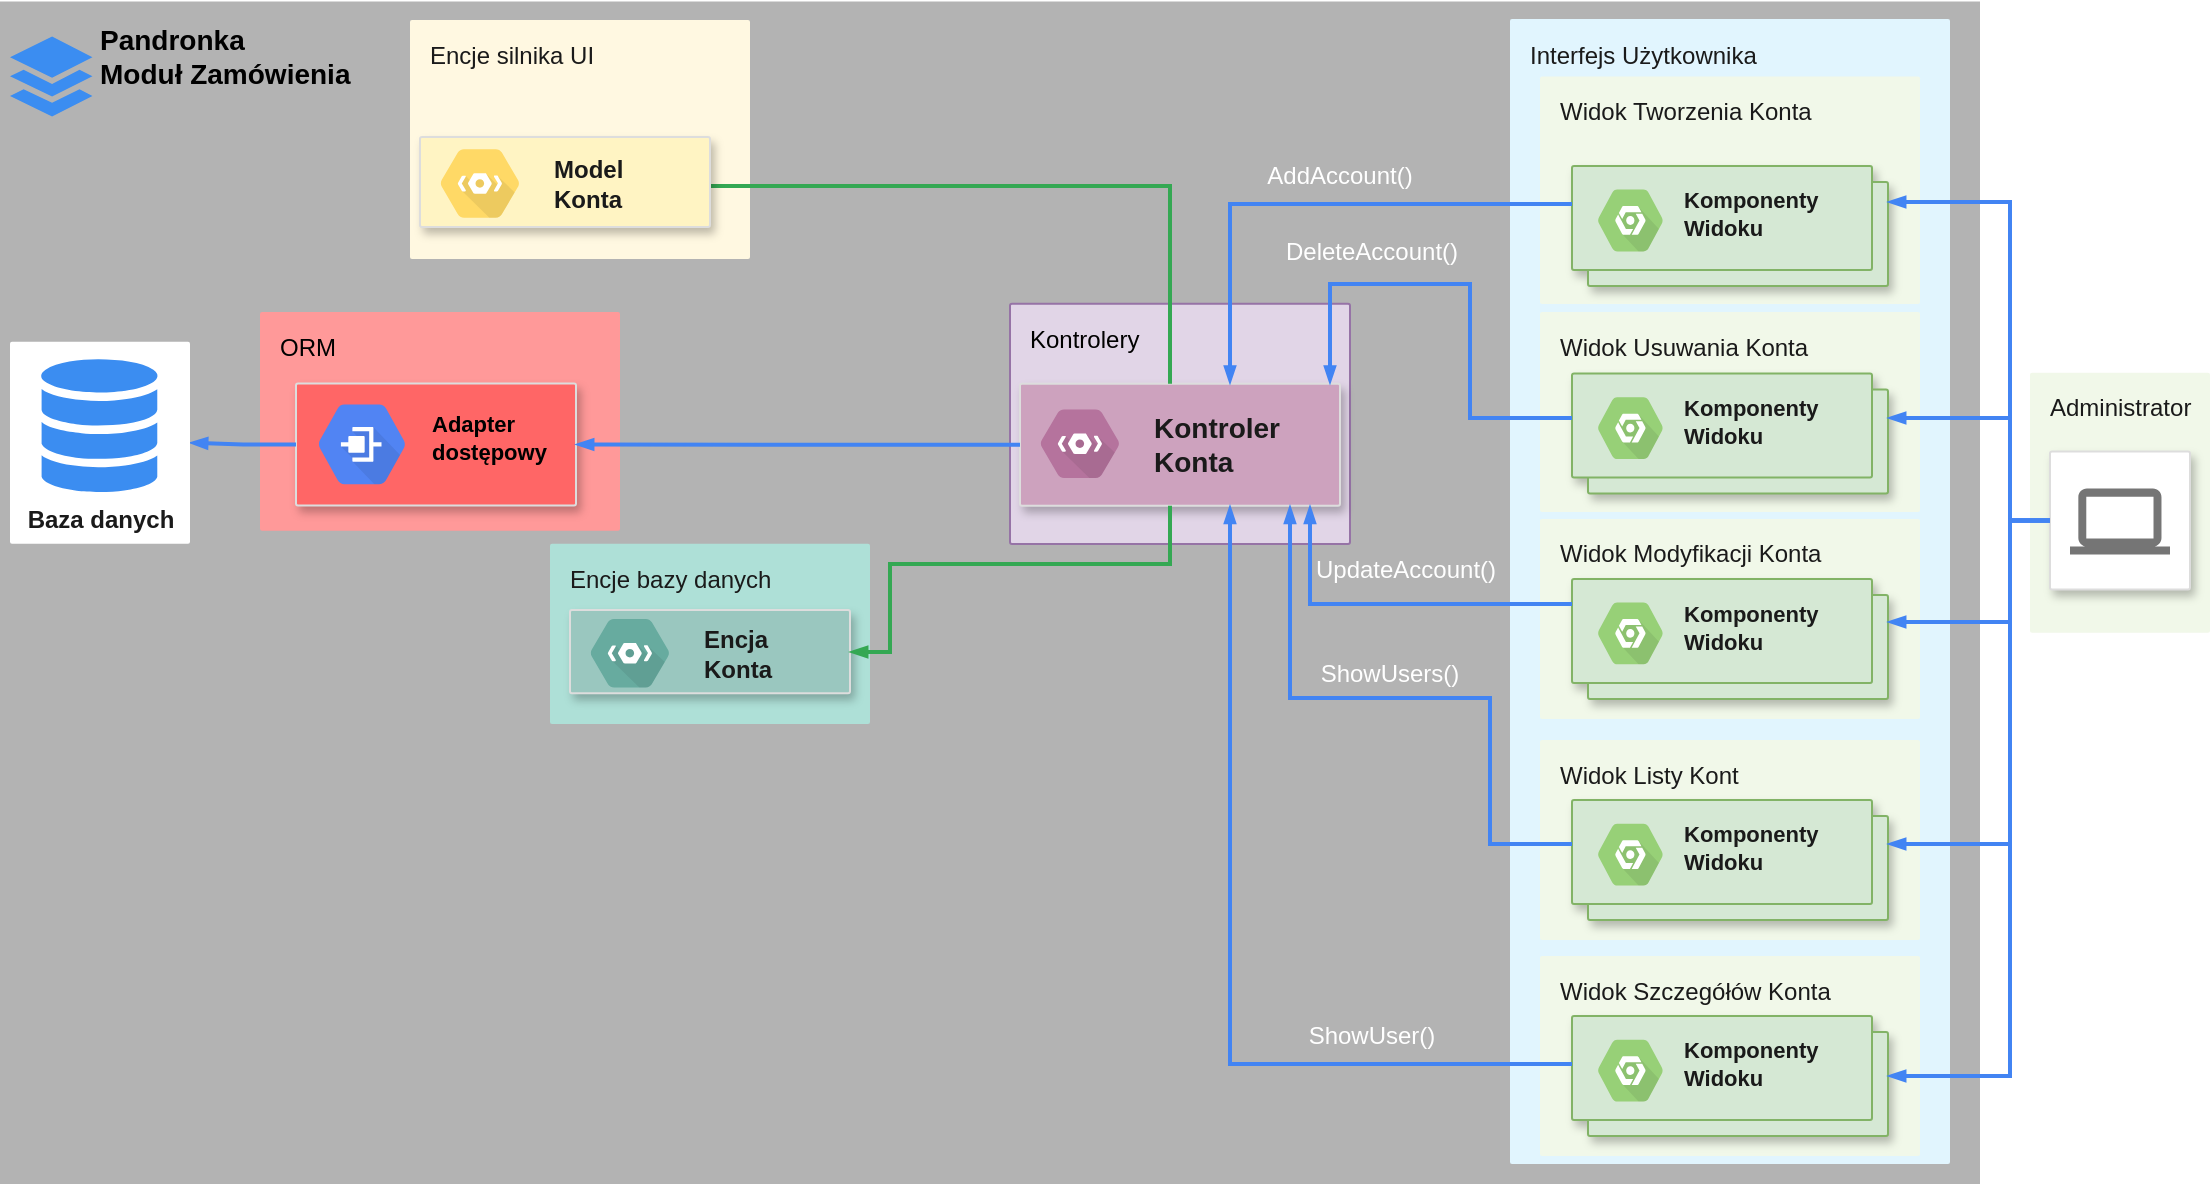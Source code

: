 <mxfile version="14.0.1" type="device"><diagram id="f106602c-feb2-e66a-4537-3a34d633f6aa" name="Page-1"><mxGraphModel dx="2842" dy="909" grid="1" gridSize="10" guides="1" tooltips="1" connect="1" arrows="1" fold="1" page="1" pageScale="1" pageWidth="1169" pageHeight="827" background="#ffffff" math="0" shadow="0"><root><mxCell id="0"/><mxCell id="1" parent="0"/><mxCell id="_t7XaWB5NSDD-A116ibx-756" value="&lt;div&gt;Pandronka&lt;/div&gt;&lt;div&gt;Moduł Zamówienia&lt;br&gt;&lt;/div&gt;" style="strokeColor=none;shadow=0;gradientColor=none;fontSize=14;align=left;spacing=10;9E9E9E;verticalAlign=top;spacingTop=-4;fontStyle=1;spacingLeft=40;html=1;fillColor=#B3B3B3;" vertex="1" parent="1"><mxGeometry x="-55" y="698.75" width="990" height="591.25" as="geometry"/></mxCell><mxCell id="_t7XaWB5NSDD-A116ibx-762" value="Interfejs Użytkownika" style="points=[[0,0,0],[0.25,0,0],[0.5,0,0],[0.75,0,0],[1,0,0],[1,0.25,0],[1,0.5,0],[1,0.75,0],[1,1,0],[0.75,1,0],[0.5,1,0],[0.25,1,0],[0,1,0],[0,0.75,0],[0,0.5,0],[0,0.25,0]];rounded=1;absoluteArcSize=1;arcSize=2;html=1;strokeColor=none;gradientColor=none;shadow=0;dashed=0;fontSize=12;align=left;verticalAlign=top;spacing=10;spacingTop=-4;fillColor=#E1F5FE;fontColor=#1A1A1A;" vertex="1" parent="1"><mxGeometry x="700" y="707.5" width="220" height="572.5" as="geometry"/></mxCell><mxCell id="_t7XaWB5NSDD-A116ibx-763" value="&lt;div&gt;Widok Tworzenia Konta&lt;br&gt;&lt;/div&gt;" style="points=[[0,0,0],[0.25,0,0],[0.5,0,0],[0.75,0,0],[1,0,0],[1,0.25,0],[1,0.5,0],[1,0.75,0],[1,1,0],[0.75,1,0],[0.5,1,0],[0.25,1,0],[0,1,0],[0,0.75,0],[0,0.5,0],[0,0.25,0]];rounded=1;absoluteArcSize=1;arcSize=2;html=1;strokeColor=none;gradientColor=none;shadow=0;dashed=0;fontSize=12;align=left;verticalAlign=top;spacing=10;spacingTop=-4;fillColor=#F1F8E9;fontColor=#1A1A1A;" vertex="1" parent="1"><mxGeometry x="715" y="736.19" width="190" height="113.81" as="geometry"/></mxCell><mxCell id="_t7XaWB5NSDD-A116ibx-766" value="" style="html=1;aspect=fixed;strokeColor=none;shadow=0;align=center;verticalAlign=top;fillColor=#3B8DF1;shape=mxgraph.gcp2.files" vertex="1" parent="1"><mxGeometry x="-50" y="716.19" width="41.23" height="40" as="geometry"/></mxCell><mxCell id="_t7XaWB5NSDD-A116ibx-767" value="" style="shape=mxgraph.gcp2.doubleRect;strokeColor=#82b366;fillColor=#d5e8d4;shadow=1;strokeWidth=1;fontSize=10;align=center;html=1;" vertex="1" parent="1"><mxGeometry x="731" y="781" width="158" height="60" as="geometry"/></mxCell><mxCell id="_t7XaWB5NSDD-A116ibx-776" value="Kontrolery" style="points=[[0,0,0],[0.25,0,0],[0.5,0,0],[0.75,0,0],[1,0,0],[1,0.25,0],[1,0.5,0],[1,0.75,0],[1,1,0],[0.75,1,0],[0.5,1,0],[0.25,1,0],[0,1,0],[0,0.75,0],[0,0.5,0],[0,0.25,0]];rounded=1;absoluteArcSize=1;arcSize=2;html=1;strokeColor=#9673a6;shadow=0;dashed=0;fontSize=12;align=left;verticalAlign=top;spacing=10;spacingTop=-4;fillColor=#e1d5e7;" vertex="1" parent="1"><mxGeometry x="450" y="849.87" width="170" height="120.13" as="geometry"/></mxCell><mxCell id="_t7XaWB5NSDD-A116ibx-777" value="" style="strokeColor=#dddddd;shadow=1;strokeWidth=1;rounded=1;absoluteArcSize=1;arcSize=2;fontSize=10;fontColor=#9E9E9E;align=center;html=1;fillColor=#CDA2BE;" vertex="1" parent="1"><mxGeometry x="455" y="889.87" width="160" height="61" as="geometry"/></mxCell><mxCell id="_t7XaWB5NSDD-A116ibx-778" value="&lt;div&gt;&lt;font style=&quot;font-size: 14px&quot; color=&quot;#1A1A1A&quot;&gt;Kontroler &lt;br&gt;&lt;/font&gt;&lt;/div&gt;&lt;div&gt;&lt;font style=&quot;font-size: 14px&quot; color=&quot;#1A1A1A&quot;&gt;Konta&lt;/font&gt;&lt;/div&gt;" style="dashed=0;connectable=0;html=1;strokeColor=none;shape=mxgraph.gcp2.hexIcon;prIcon=cloud_tools_for_powershell;part=1;labelPosition=right;verticalLabelPosition=middle;align=left;verticalAlign=middle;spacingLeft=5;fontColor=#999999;fontSize=12;fillColor=#B5739D;fontStyle=1" vertex="1" parent="1"><mxGeometry x="455" y="894.62" width="60" height="50.5" as="geometry"/></mxCell><mxCell id="_t7XaWB5NSDD-A116ibx-781" value="" style="edgeStyle=orthogonalEdgeStyle;fontSize=12;html=1;endArrow=blockThin;endFill=1;rounded=0;strokeWidth=2;endSize=4;startSize=4;dashed=0;strokeColor=#4284F3;" edge="1" parent="1" source="_t7XaWB5NSDD-A116ibx-767" target="_t7XaWB5NSDD-A116ibx-777"><mxGeometry width="100" relative="1" as="geometry"><mxPoint x="570" y="660" as="sourcePoint"/><mxPoint x="670" y="660" as="targetPoint"/><Array as="points"><mxPoint x="560" y="800"/></Array></mxGeometry></mxCell><mxCell id="_t7XaWB5NSDD-A116ibx-784" value="&lt;div&gt;&lt;font color=&quot;#1A1A1A&quot;&gt;Komponenty&lt;/font&gt;&lt;/div&gt;&lt;div&gt;&lt;font color=&quot;#1A1A1A&quot;&gt;Widoku&lt;br&gt;&lt;/font&gt;&lt;/div&gt;" style="html=1;strokeColor=none;verticalAlign=middle;labelPosition=right;verticalLabelPosition=middle;align=left;spacingTop=-6;fontSize=11;fontStyle=1;fontColor=#999999;shape=mxgraph.gcp2.hexIcon;prIcon=placeholder;fillColor=#97D077;" vertex="1" parent="1"><mxGeometry x="735.5" y="785.5" width="49.5" height="45.5" as="geometry"/></mxCell><mxCell id="_t7XaWB5NSDD-A116ibx-788" value="Encje silnika UI" style="points=[[0,0,0],[0.25,0,0],[0.5,0,0],[0.75,0,0],[1,0,0],[1,0.25,0],[1,0.5,0],[1,0.75,0],[1,1,0],[0.75,1,0],[0.5,1,0],[0.25,1,0],[0,1,0],[0,0.75,0],[0,0.5,0],[0,0.25,0]];rounded=1;absoluteArcSize=1;arcSize=2;html=1;strokeColor=none;gradientColor=none;shadow=0;dashed=0;fontSize=12;align=left;verticalAlign=top;spacing=10;spacingTop=-4;fillColor=#FFF8E1;fontColor=#1A1A1A;" vertex="1" parent="1"><mxGeometry x="150" y="708" width="170" height="119.5" as="geometry"/></mxCell><mxCell id="_t7XaWB5NSDD-A116ibx-789" value="Encje bazy danych" style="points=[[0,0,0],[0.25,0,0],[0.5,0,0],[0.75,0,0],[1,0,0],[1,0.25,0],[1,0.5,0],[1,0.75,0],[1,1,0],[0.75,1,0],[0.5,1,0],[0.25,1,0],[0,1,0],[0,0.75,0],[0,0.5,0],[0,0.25,0]];rounded=1;absoluteArcSize=1;arcSize=2;html=1;strokeColor=none;gradientColor=none;shadow=0;dashed=0;fontSize=12;align=left;verticalAlign=top;spacing=10;spacingTop=-4;fontColor=#1A1A1A;fillColor=#AEE0D7;" vertex="1" parent="1"><mxGeometry x="220" y="969.87" width="160" height="90.13" as="geometry"/></mxCell><mxCell id="_t7XaWB5NSDD-A116ibx-798" value="ORM" style="points=[[0,0,0],[0.25,0,0],[0.5,0,0],[0.75,0,0],[1,0,0],[1,0.25,0],[1,0.5,0],[1,0.75,0],[1,1,0],[0.75,1,0],[0.5,1,0],[0.25,1,0],[0,1,0],[0,0.75,0],[0,0.5,0],[0,0.25,0]];rounded=1;absoluteArcSize=1;arcSize=2;html=1;strokeColor=none;gradientColor=none;shadow=0;dashed=0;fontSize=12;align=left;verticalAlign=top;spacing=10;spacingTop=-4;fillColor=#FF9999;" vertex="1" parent="1"><mxGeometry x="75" y="854" width="180" height="109.37" as="geometry"/></mxCell><mxCell id="_t7XaWB5NSDD-A116ibx-799" value="" style="strokeColor=#dddddd;shadow=1;strokeWidth=1;rounded=1;absoluteArcSize=1;arcSize=2;fontSize=10;fontColor=#9E9E9E;align=center;html=1;fillColor=#FF6666;" vertex="1" parent="1"><mxGeometry x="93" y="889.69" width="140" height="61" as="geometry"/></mxCell><mxCell id="_t7XaWB5NSDD-A116ibx-800" value="&lt;div&gt;Adapter &lt;br&gt;&lt;/div&gt;&lt;div&gt;dostępowy&lt;/div&gt;" style="html=1;fillColor=#5184F3;strokeColor=none;verticalAlign=middle;labelPosition=right;verticalLabelPosition=middle;align=left;spacingTop=-6;fontSize=11;fontStyle=1;shape=mxgraph.gcp2.hexIcon;prIcon=dedicated_interconnect" vertex="1" parent="1"><mxGeometry x="93" y="890.94" width="66" height="58.5" as="geometry"/></mxCell><mxCell id="_t7XaWB5NSDD-A116ibx-801" value="" style="edgeStyle=orthogonalEdgeStyle;fontSize=12;html=1;endArrow=blockThin;endFill=1;rounded=0;strokeWidth=2;endSize=4;startSize=4;dashed=0;strokeColor=#4284F3;" edge="1" parent="1" source="_t7XaWB5NSDD-A116ibx-777" target="_t7XaWB5NSDD-A116ibx-799"><mxGeometry width="100" relative="1" as="geometry"><mxPoint x="-60" y="1120" as="sourcePoint"/><mxPoint x="40" y="1120" as="targetPoint"/></mxGeometry></mxCell><mxCell id="_t7XaWB5NSDD-A116ibx-803" value="" style="edgeStyle=orthogonalEdgeStyle;fontSize=12;html=1;endArrow=blockThin;endFill=1;rounded=0;strokeWidth=2;endSize=4;startSize=4;strokeColor=#34A853;dashed=0;" edge="1" parent="1" source="_t7XaWB5NSDD-A116ibx-777"><mxGeometry width="100" relative="1" as="geometry"><mxPoint x="200" y="860" as="sourcePoint"/><mxPoint x="290" y="791" as="targetPoint"/><Array as="points"><mxPoint x="530" y="791"/></Array></mxGeometry></mxCell><mxCell id="_t7XaWB5NSDD-A116ibx-807" value="" style="edgeStyle=orthogonalEdgeStyle;fontSize=12;html=1;endArrow=blockThin;endFill=1;rounded=0;strokeWidth=2;endSize=4;startSize=4;dashed=0;strokeColor=#4284F3;" edge="1" parent="1" source="_t7XaWB5NSDD-A116ibx-799" target="_t7XaWB5NSDD-A116ibx-808"><mxGeometry width="100" relative="1" as="geometry"><mxPoint x="-160" y="1090" as="sourcePoint"/><mxPoint x="70" y="640" as="targetPoint"/></mxGeometry></mxCell><mxCell id="_t7XaWB5NSDD-A116ibx-808" value="" style="points=[[0,0,0],[0.25,0,0],[0.5,0,0],[0.75,0,0],[1,0,0],[1,0.25,0],[1,0.5,0],[1,0.75,0],[1,1,0],[0.75,1,0],[0.5,1,0],[0.25,1,0],[0,1,0],[0,0.75,0],[0,0.5,0],[0,0.25,0]];rounded=1;absoluteArcSize=1;arcSize=2;html=1;strokeColor=none;gradientColor=none;shadow=0;dashed=0;fontSize=12;fontColor=#9E9E9E;align=left;verticalAlign=top;spacing=10;spacingTop=-4;" vertex="1" parent="1"><mxGeometry x="-50.0" y="868.87" width="90" height="101" as="geometry"/></mxCell><mxCell id="_t7XaWB5NSDD-A116ibx-809" value="&lt;b&gt;Baza danych&lt;/b&gt;" style="html=1;aspect=fixed;strokeColor=none;shadow=0;align=center;verticalAlign=top;fillColor=#3B8DF1;shape=mxgraph.gcp2.cloud_monitoring;fontColor=#1A1A1A;labelPosition=center;verticalLabelPosition=bottom;" vertex="1" parent="1"><mxGeometry x="-35.0" y="877.62" width="60" height="66.67" as="geometry"/></mxCell><mxCell id="_t7XaWB5NSDD-A116ibx-815" value="AddAccount()" style="text;html=1;align=center;verticalAlign=middle;whiteSpace=wrap;rounded=0;fontColor=#FFFFFF;" vertex="1" parent="1"><mxGeometry x="595" y="775.5" width="40" height="20" as="geometry"/></mxCell><mxCell id="_t7XaWB5NSDD-A116ibx-825" value="Administrator" style="rounded=1;absoluteArcSize=1;arcSize=2;html=1;strokeColor=none;gradientColor=none;shadow=0;dashed=0;strokeColor=none;fontSize=12;align=left;verticalAlign=top;spacing=10;spacingTop=-4;fillColor=#F1F8E9;fontColor=#1A1A1A;" vertex="1" parent="1"><mxGeometry x="960" y="884.37" width="90" height="130" as="geometry"/></mxCell><mxCell id="_t7XaWB5NSDD-A116ibx-826" value="" style="strokeColor=#dddddd;fillColor=#ffffff;shadow=1;strokeWidth=1;rounded=1;absoluteArcSize=1;arcSize=2;labelPosition=center;verticalLabelPosition=middle;align=center;verticalAlign=bottom;spacingLeft=0;fontColor=#999999;fontSize=12;whiteSpace=wrap;spacingBottom=2;html=1;" vertex="1" parent="1"><mxGeometry x="970" y="923.81" width="70" height="69" as="geometry"/></mxCell><mxCell id="_t7XaWB5NSDD-A116ibx-827" value="" style="dashed=0;connectable=0;html=1;fillColor=#757575;strokeColor=none;shape=mxgraph.gcp2.laptop;part=1;" vertex="1" parent="_t7XaWB5NSDD-A116ibx-826"><mxGeometry x="0.5" width="50" height="33" relative="1" as="geometry"><mxPoint x="-25" y="18.5" as="offset"/></mxGeometry></mxCell><mxCell id="_t7XaWB5NSDD-A116ibx-828" value="" style="edgeStyle=orthogonalEdgeStyle;fontSize=12;html=1;endArrow=blockThin;endFill=1;rounded=0;strokeWidth=2;endSize=4;startSize=4;dashed=0;strokeColor=#4284F3;" edge="1" parent="1" source="_t7XaWB5NSDD-A116ibx-826" target="_t7XaWB5NSDD-A116ibx-767"><mxGeometry width="100" relative="1" as="geometry"><mxPoint x="1306" y="690" as="sourcePoint"/><mxPoint x="1150.0" y="779.87" as="targetPoint"/><Array as="points"><mxPoint x="950" y="958"/><mxPoint x="950" y="799"/></Array></mxGeometry></mxCell><mxCell id="_t7XaWB5NSDD-A116ibx-830" value="" style="strokeColor=#dddddd;shadow=1;strokeWidth=1;rounded=1;absoluteArcSize=1;arcSize=2;fontSize=10;fontColor=#9E9E9E;align=center;html=1;fillColor=#FFF4C3;" vertex="1" parent="1"><mxGeometry x="155" y="766.5" width="145" height="45" as="geometry"/></mxCell><mxCell id="_t7XaWB5NSDD-A116ibx-831" value="&lt;div&gt;Model&lt;/div&gt;&lt;div&gt;Konta&lt;br&gt;&lt;/div&gt;" style="dashed=0;connectable=0;html=1;strokeColor=none;shape=mxgraph.gcp2.hexIcon;prIcon=cloud_tools_for_powershell;part=1;labelPosition=right;verticalLabelPosition=middle;align=left;verticalAlign=middle;spacingLeft=5;fontSize=12;fontStyle=1;fillColor=#FFD966;fontColor=#1A1A1A;" vertex="1" parent="1"><mxGeometry x="155" y="764.5" width="60" height="50.5" as="geometry"/></mxCell><mxCell id="_t7XaWB5NSDD-A116ibx-832" value="" style="strokeColor=#dddddd;shadow=1;strokeWidth=1;rounded=1;absoluteArcSize=1;arcSize=2;fontSize=10;fontColor=#9E9E9E;align=center;html=1;fillColor=#9AC7BF;" vertex="1" parent="1"><mxGeometry x="230" y="1003.06" width="140" height="41.56" as="geometry"/></mxCell><mxCell id="_t7XaWB5NSDD-A116ibx-833" value="&lt;div&gt;Encja &lt;br&gt;&lt;/div&gt;&lt;div&gt;Konta&lt;/div&gt;" style="dashed=0;connectable=0;html=1;strokeColor=none;shape=mxgraph.gcp2.hexIcon;prIcon=cloud_tools_for_powershell;part=1;labelPosition=right;verticalLabelPosition=middle;align=left;verticalAlign=middle;spacingLeft=5;fontSize=12;fontStyle=1;fillColor=#67AB9F;fontColor=#1A1A1A;" vertex="1" parent="1"><mxGeometry x="230" y="999.37" width="60" height="50.5" as="geometry"/></mxCell><mxCell id="_t7XaWB5NSDD-A116ibx-861" value="&lt;div&gt;Widok Usuwania Konta&lt;br&gt;&lt;/div&gt;" style="points=[[0,0,0],[0.25,0,0],[0.5,0,0],[0.75,0,0],[1,0,0],[1,0.25,0],[1,0.5,0],[1,0.75,0],[1,1,0],[0.75,1,0],[0.5,1,0],[0.25,1,0],[0,1,0],[0,0.75,0],[0,0.5,0],[0,0.25,0]];rounded=1;absoluteArcSize=1;arcSize=2;html=1;strokeColor=none;gradientColor=none;shadow=0;dashed=0;fontSize=12;align=left;verticalAlign=top;spacing=10;spacingTop=-4;fillColor=#F1F8E9;fontColor=#1A1A1A;" vertex="1" parent="1"><mxGeometry x="715" y="854" width="190" height="100" as="geometry"/></mxCell><mxCell id="_t7XaWB5NSDD-A116ibx-862" value="" style="shape=mxgraph.gcp2.doubleRect;strokeColor=#82b366;fillColor=#d5e8d4;shadow=1;strokeWidth=1;fontSize=10;align=center;html=1;" vertex="1" parent="1"><mxGeometry x="731" y="884.79" width="158" height="60" as="geometry"/></mxCell><mxCell id="_t7XaWB5NSDD-A116ibx-863" value="&lt;div&gt;&lt;font color=&quot;#1A1A1A&quot;&gt;Komponenty&lt;/font&gt;&lt;/div&gt;&lt;div&gt;&lt;font color=&quot;#1A1A1A&quot;&gt;Widoku&lt;br&gt;&lt;/font&gt;&lt;/div&gt;" style="html=1;strokeColor=none;verticalAlign=middle;labelPosition=right;verticalLabelPosition=middle;align=left;spacingTop=-6;fontSize=11;fontStyle=1;fontColor=#999999;shape=mxgraph.gcp2.hexIcon;prIcon=placeholder;fillColor=#97D077;" vertex="1" parent="1"><mxGeometry x="735.5" y="889.29" width="49.5" height="45.5" as="geometry"/></mxCell><mxCell id="_t7XaWB5NSDD-A116ibx-864" value="" style="edgeStyle=orthogonalEdgeStyle;fontSize=12;html=1;endArrow=blockThin;endFill=1;rounded=0;strokeWidth=2;endSize=4;startSize=4;dashed=0;strokeColor=#4284F3;" edge="1" parent="1" source="_t7XaWB5NSDD-A116ibx-862" target="_t7XaWB5NSDD-A116ibx-777"><mxGeometry width="100" relative="1" as="geometry"><mxPoint x="711" y="800.034" as="sourcePoint"/><mxPoint x="560" y="889.87" as="targetPoint"/><Array as="points"><mxPoint x="680" y="907"/><mxPoint x="680" y="840"/><mxPoint x="610" y="840"/></Array></mxGeometry></mxCell><mxCell id="_t7XaWB5NSDD-A116ibx-865" value="DeleteAccount()" style="text;html=1;align=center;verticalAlign=middle;whiteSpace=wrap;rounded=0;fontColor=#FFFFFF;" vertex="1" parent="1"><mxGeometry x="611" y="814" width="40" height="20" as="geometry"/></mxCell><mxCell id="_t7XaWB5NSDD-A116ibx-867" value="" style="edgeStyle=orthogonalEdgeStyle;fontSize=12;html=1;endArrow=blockThin;endFill=1;rounded=0;strokeWidth=2;endSize=4;startSize=4;dashed=0;strokeColor=#4284F3;" edge="1" parent="1" source="_t7XaWB5NSDD-A116ibx-826" target="_t7XaWB5NSDD-A116ibx-862"><mxGeometry width="100" relative="1" as="geometry"><mxPoint x="1071" y="827.996" as="sourcePoint"/><mxPoint x="980" y="719.72" as="targetPoint"/><Array as="points"><mxPoint x="950" y="958"/><mxPoint x="950" y="907"/></Array></mxGeometry></mxCell><mxCell id="_t7XaWB5NSDD-A116ibx-868" value="Widok Modyfikacji Konta" style="points=[[0,0,0],[0.25,0,0],[0.5,0,0],[0.75,0,0],[1,0,0],[1,0.25,0],[1,0.5,0],[1,0.75,0],[1,1,0],[0.75,1,0],[0.5,1,0],[0.25,1,0],[0,1,0],[0,0.75,0],[0,0.5,0],[0,0.25,0]];rounded=1;absoluteArcSize=1;arcSize=2;html=1;strokeColor=none;gradientColor=none;shadow=0;dashed=0;fontSize=12;align=left;verticalAlign=top;spacing=10;spacingTop=-4;fillColor=#F1F8E9;fontColor=#1A1A1A;" vertex="1" parent="1"><mxGeometry x="715" y="957.44" width="190" height="100" as="geometry"/></mxCell><mxCell id="_t7XaWB5NSDD-A116ibx-869" value="" style="shape=mxgraph.gcp2.doubleRect;strokeColor=#82b366;fillColor=#d5e8d4;shadow=1;strokeWidth=1;fontSize=10;align=center;html=1;" vertex="1" parent="1"><mxGeometry x="731" y="987.44" width="158" height="60" as="geometry"/></mxCell><mxCell id="_t7XaWB5NSDD-A116ibx-870" value="&lt;div&gt;&lt;font color=&quot;#1A1A1A&quot;&gt;Komponenty&lt;/font&gt;&lt;/div&gt;&lt;div&gt;&lt;font color=&quot;#1A1A1A&quot;&gt;Widoku&lt;br&gt;&lt;/font&gt;&lt;/div&gt;" style="html=1;strokeColor=none;verticalAlign=middle;labelPosition=right;verticalLabelPosition=middle;align=left;spacingTop=-6;fontSize=11;fontStyle=1;fontColor=#999999;shape=mxgraph.gcp2.hexIcon;prIcon=placeholder;fillColor=#97D077;" vertex="1" parent="1"><mxGeometry x="735.5" y="991.94" width="49.5" height="45.5" as="geometry"/></mxCell><mxCell id="_t7XaWB5NSDD-A116ibx-871" value="Widok Listy Kont" style="points=[[0,0,0],[0.25,0,0],[0.5,0,0],[0.75,0,0],[1,0,0],[1,0.25,0],[1,0.5,0],[1,0.75,0],[1,1,0],[0.75,1,0],[0.5,1,0],[0.25,1,0],[0,1,0],[0,0.75,0],[0,0.5,0],[0,0.25,0]];rounded=1;absoluteArcSize=1;arcSize=2;html=1;strokeColor=none;gradientColor=none;shadow=0;dashed=0;fontSize=12;align=left;verticalAlign=top;spacing=10;spacingTop=-4;fillColor=#F1F8E9;fontColor=#1A1A1A;" vertex="1" parent="1"><mxGeometry x="715" y="1068.04" width="190" height="100" as="geometry"/></mxCell><mxCell id="_t7XaWB5NSDD-A116ibx-872" value="" style="shape=mxgraph.gcp2.doubleRect;strokeColor=#82b366;fillColor=#d5e8d4;shadow=1;strokeWidth=1;fontSize=10;align=center;html=1;" vertex="1" parent="1"><mxGeometry x="731" y="1098.04" width="158" height="60" as="geometry"/></mxCell><mxCell id="_t7XaWB5NSDD-A116ibx-873" value="&lt;div&gt;&lt;font color=&quot;#1A1A1A&quot;&gt;Komponenty&lt;/font&gt;&lt;/div&gt;&lt;div&gt;&lt;font color=&quot;#1A1A1A&quot;&gt;Widoku&lt;br&gt;&lt;/font&gt;&lt;/div&gt;" style="html=1;strokeColor=none;verticalAlign=middle;labelPosition=right;verticalLabelPosition=middle;align=left;spacingTop=-6;fontSize=11;fontStyle=1;fontColor=#999999;shape=mxgraph.gcp2.hexIcon;prIcon=placeholder;fillColor=#97D077;" vertex="1" parent="1"><mxGeometry x="735.5" y="1102.54" width="49.5" height="45.5" as="geometry"/></mxCell><mxCell id="_t7XaWB5NSDD-A116ibx-891" value="" style="edgeStyle=orthogonalEdgeStyle;fontSize=12;html=1;endArrow=blockThin;endFill=1;rounded=0;strokeWidth=2;endSize=4;startSize=4;dashed=0;strokeColor=#4284F3;" edge="1" parent="1" source="_t7XaWB5NSDD-A116ibx-869" target="_t7XaWB5NSDD-A116ibx-777"><mxGeometry width="100" relative="1" as="geometry"><mxPoint x="616" y="1208.344" as="sourcePoint"/><mxPoint x="615" y="1009.417" as="targetPoint"/><Array as="points"><mxPoint x="600" y="1000"/></Array></mxGeometry></mxCell><mxCell id="_t7XaWB5NSDD-A116ibx-892" value="&lt;font color=&quot;#FFFFFF&quot;&gt;UpdateAccount()&lt;/font&gt;" style="text;html=1;align=center;verticalAlign=middle;whiteSpace=wrap;rounded=0;" vertex="1" parent="1"><mxGeometry x="628" y="972.81" width="40" height="20" as="geometry"/></mxCell><mxCell id="_t7XaWB5NSDD-A116ibx-893" value="" style="edgeStyle=orthogonalEdgeStyle;fontSize=12;html=1;endArrow=blockThin;endFill=1;rounded=0;strokeWidth=2;endSize=4;startSize=4;dashed=0;strokeColor=#4284F3;" edge="1" parent="1" source="_t7XaWB5NSDD-A116ibx-872" target="_t7XaWB5NSDD-A116ibx-777"><mxGeometry width="100" relative="1" as="geometry"><mxPoint x="616" y="1315.103" as="sourcePoint"/><mxPoint x="615" y="1047" as="targetPoint"/><Array as="points"><mxPoint x="690" y="1120"/><mxPoint x="690" y="1047"/><mxPoint x="590" y="1047"/></Array></mxGeometry></mxCell><mxCell id="_t7XaWB5NSDD-A116ibx-894" value="ShowUsers()" style="text;html=1;align=center;verticalAlign=middle;whiteSpace=wrap;rounded=0;fontColor=#FFFFFF;" vertex="1" parent="1"><mxGeometry x="620" y="1024.62" width="40" height="20" as="geometry"/></mxCell><mxCell id="_t7XaWB5NSDD-A116ibx-903" value="" style="edgeStyle=orthogonalEdgeStyle;fontSize=12;html=1;endArrow=blockThin;endFill=1;rounded=0;strokeWidth=2;endSize=4;startSize=4;dashed=0;strokeColor=#4284F3;" edge="1" parent="1" source="_t7XaWB5NSDD-A116ibx-826" target="_t7XaWB5NSDD-A116ibx-869"><mxGeometry width="100" relative="1" as="geometry"><mxPoint x="970" y="1057.897" as="sourcePoint"/><mxPoint x="889" y="907" as="targetPoint"/><Array as="points"><mxPoint x="950" y="958"/><mxPoint x="950" y="1009"/></Array></mxGeometry></mxCell><mxCell id="_t7XaWB5NSDD-A116ibx-904" value="" style="edgeStyle=orthogonalEdgeStyle;fontSize=12;html=1;endArrow=blockThin;endFill=1;rounded=0;strokeWidth=2;endSize=4;startSize=4;dashed=0;strokeColor=#4284F3;" edge="1" parent="1" source="_t7XaWB5NSDD-A116ibx-826" target="_t7XaWB5NSDD-A116ibx-872"><mxGeometry width="100" relative="1" as="geometry"><mxPoint x="1050" y="1214.447" as="sourcePoint"/><mxPoint x="969" y="1165.55" as="targetPoint"/><Array as="points"><mxPoint x="950" y="958"/><mxPoint x="950" y="1120"/></Array></mxGeometry></mxCell><mxCell id="_t7XaWB5NSDD-A116ibx-888" value="" style="edgeStyle=orthogonalEdgeStyle;fontSize=12;html=1;endArrow=blockThin;endFill=1;rounded=0;strokeWidth=2;endSize=4;startSize=4;strokeColor=#34A853;dashed=0;jumpStyle=arc;jumpSize=10;" edge="1" parent="1" source="_t7XaWB5NSDD-A116ibx-777" target="_t7XaWB5NSDD-A116ibx-832"><mxGeometry width="100" relative="1" as="geometry"><mxPoint x="530" y="889.87" as="sourcePoint"/><mxPoint x="440" y="791" as="targetPoint"/><Array as="points"><mxPoint x="530" y="980"/><mxPoint x="390" y="980"/><mxPoint x="390" y="1024"/></Array></mxGeometry></mxCell><mxCell id="_t7XaWB5NSDD-A116ibx-909" value="Widok Szczegółów Konta" style="points=[[0,0,0],[0.25,0,0],[0.5,0,0],[0.75,0,0],[1,0,0],[1,0.25,0],[1,0.5,0],[1,0.75,0],[1,1,0],[0.75,1,0],[0.5,1,0],[0.25,1,0],[0,1,0],[0,0.75,0],[0,0.5,0],[0,0.25,0]];rounded=1;absoluteArcSize=1;arcSize=2;html=1;strokeColor=none;gradientColor=none;shadow=0;dashed=0;fontSize=12;align=left;verticalAlign=top;spacing=10;spacingTop=-4;fillColor=#F1F8E9;fontColor=#1A1A1A;" vertex="1" parent="1"><mxGeometry x="715" y="1176.04" width="190" height="100" as="geometry"/></mxCell><mxCell id="_t7XaWB5NSDD-A116ibx-910" value="" style="shape=mxgraph.gcp2.doubleRect;strokeColor=#82b366;fillColor=#d5e8d4;shadow=1;strokeWidth=1;fontSize=10;align=center;html=1;" vertex="1" parent="1"><mxGeometry x="731" y="1206.04" width="158" height="60" as="geometry"/></mxCell><mxCell id="_t7XaWB5NSDD-A116ibx-911" value="&lt;div&gt;&lt;font color=&quot;#1A1A1A&quot;&gt;Komponenty&lt;/font&gt;&lt;/div&gt;&lt;div&gt;&lt;font color=&quot;#1A1A1A&quot;&gt;Widoku&lt;br&gt;&lt;/font&gt;&lt;/div&gt;" style="html=1;strokeColor=none;verticalAlign=middle;labelPosition=right;verticalLabelPosition=middle;align=left;spacingTop=-6;fontSize=11;fontStyle=1;fontColor=#999999;shape=mxgraph.gcp2.hexIcon;prIcon=placeholder;fillColor=#97D077;" vertex="1" parent="1"><mxGeometry x="735.5" y="1210.54" width="49.5" height="45.5" as="geometry"/></mxCell><mxCell id="_t7XaWB5NSDD-A116ibx-912" value="" style="edgeStyle=orthogonalEdgeStyle;fontSize=12;html=1;endArrow=blockThin;endFill=1;rounded=0;strokeWidth=2;endSize=4;startSize=4;dashed=0;strokeColor=#4284F3;" edge="1" parent="1" source="_t7XaWB5NSDD-A116ibx-910" target="_t7XaWB5NSDD-A116ibx-777"><mxGeometry width="100" relative="1" as="geometry"><mxPoint x="620" y="1189.164" as="sourcePoint"/><mxPoint x="489" y="1140.0" as="targetPoint"/><Array as="points"><mxPoint x="560" y="1230"/></Array></mxGeometry></mxCell><mxCell id="_t7XaWB5NSDD-A116ibx-913" value="ShowUser()" style="text;html=1;align=center;verticalAlign=middle;whiteSpace=wrap;rounded=0;fontColor=#FFFFFF;" vertex="1" parent="1"><mxGeometry x="611" y="1206.04" width="40" height="20" as="geometry"/></mxCell><mxCell id="_t7XaWB5NSDD-A116ibx-914" value="" style="edgeStyle=orthogonalEdgeStyle;fontSize=12;html=1;endArrow=blockThin;endFill=1;rounded=0;strokeWidth=2;endSize=4;startSize=4;dashed=0;strokeColor=#4284F3;" edge="1" parent="1" source="_t7XaWB5NSDD-A116ibx-826" target="_t7XaWB5NSDD-A116ibx-910"><mxGeometry width="100" relative="1" as="geometry"><mxPoint x="970" y="958.31" as="sourcePoint"/><mxPoint x="889" y="1120.034" as="targetPoint"/><Array as="points"><mxPoint x="950" y="958"/><mxPoint x="950" y="1236"/></Array></mxGeometry></mxCell></root></mxGraphModel></diagram></mxfile>